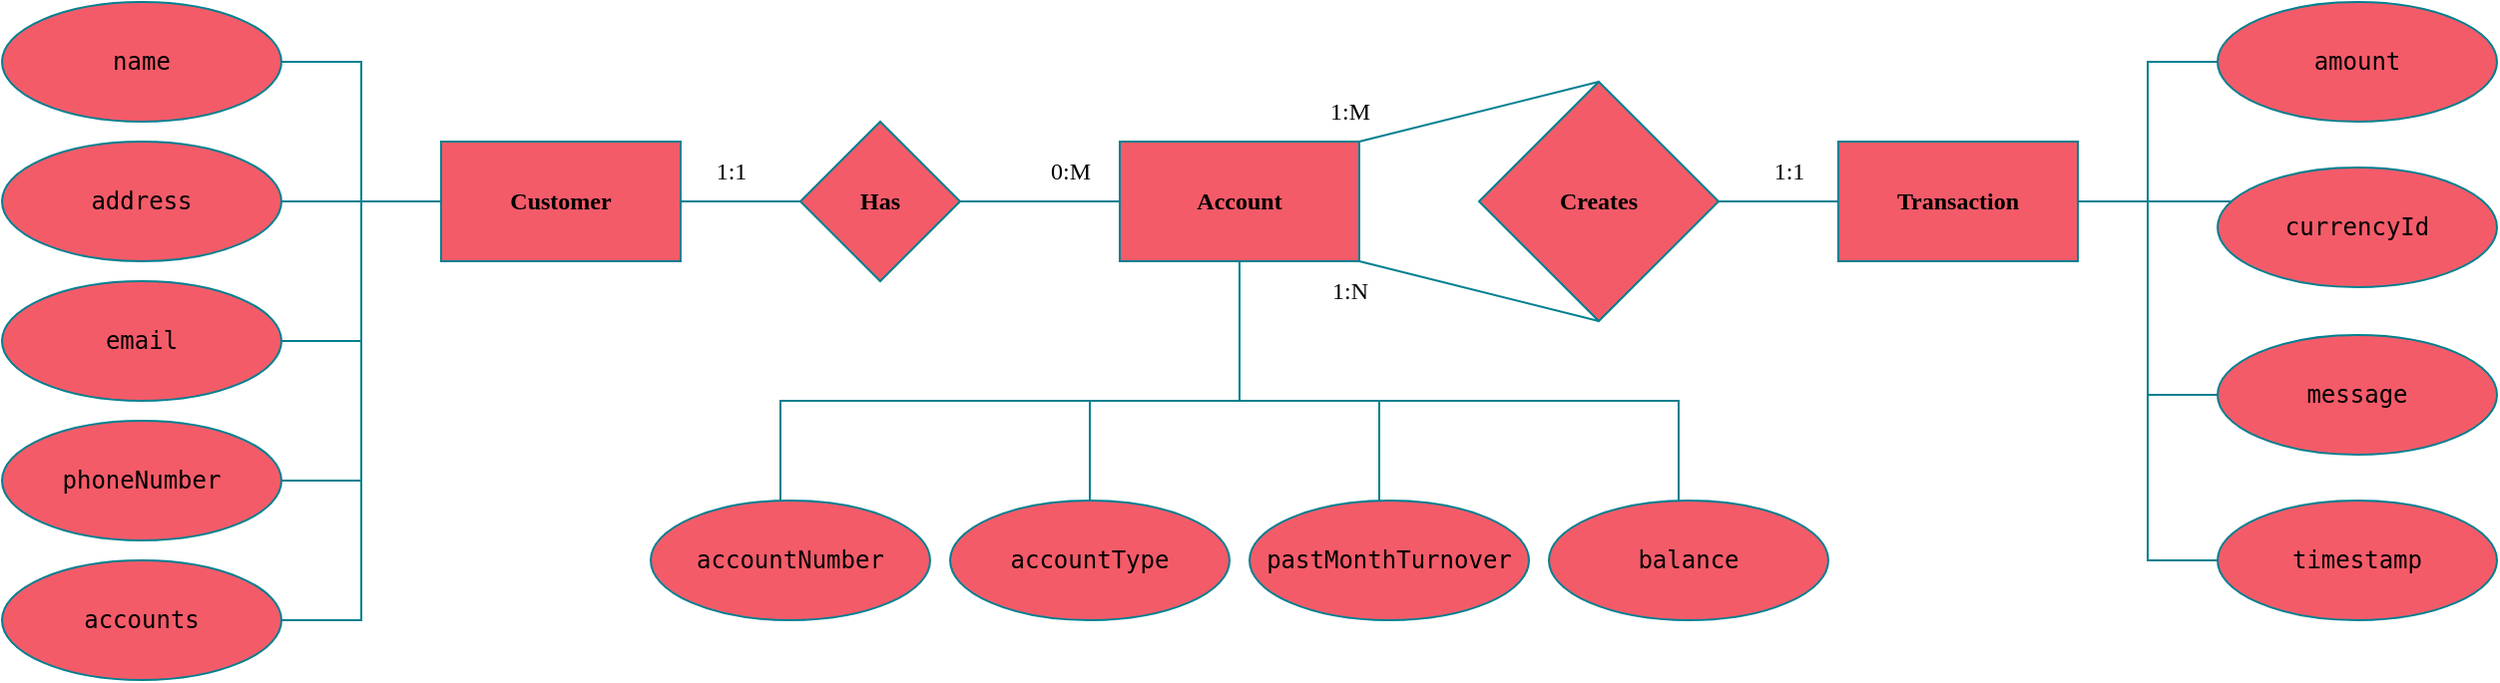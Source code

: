 <mxfile version="24.6.4" type="device">
  <diagram name="Page-1" id="g1uP1Ad3g0f5Xh9DKhoT">
    <mxGraphModel dx="707" dy="386" grid="1" gridSize="10" guides="1" tooltips="1" connect="1" arrows="1" fold="1" page="1" pageScale="1" pageWidth="850" pageHeight="1100" math="0" shadow="0">
      <root>
        <mxCell id="0" />
        <mxCell id="1" parent="0" />
        <mxCell id="aICgjqrGmt-z7lyRgDQK-1" value="Transaction " style="rounded=0;whiteSpace=wrap;html=1;strokeColor=#028090;fontColor=#000000;fillColor=#F45B69;labelBackgroundColor=none;fontFamily=Lucida Console;fontStyle=1" vertex="1" parent="1">
          <mxGeometry x="1120" y="560" width="120" height="60" as="geometry" />
        </mxCell>
        <mxCell id="aICgjqrGmt-z7lyRgDQK-69" style="edgeStyle=orthogonalEdgeStyle;shape=connector;rounded=0;orthogonalLoop=1;jettySize=auto;html=1;entryX=1;entryY=0.5;entryDx=0;entryDy=0;strokeColor=#028090;align=center;verticalAlign=middle;fontFamily=Lucida Console;fontSize=12;fontColor=#000000;labelBackgroundColor=none;endArrow=none;endFill=0;fillColor=#F45B69;" edge="1" parent="1" source="aICgjqrGmt-z7lyRgDQK-5" target="aICgjqrGmt-z7lyRgDQK-1">
          <mxGeometry relative="1" as="geometry" />
        </mxCell>
        <mxCell id="aICgjqrGmt-z7lyRgDQK-5" value="&lt;pre class=&quot;notranslate&quot;&gt;&lt;code&gt;amount&lt;/code&gt;&lt;/pre&gt;" style="ellipse;whiteSpace=wrap;html=1;rounded=0;strokeColor=#028090;align=center;verticalAlign=middle;fontFamily=Lucida Console;fontSize=12;fontColor=#000000;labelBackgroundColor=none;fillColor=#F45B69;" vertex="1" parent="1">
          <mxGeometry x="1310" y="490" width="140" height="60" as="geometry" />
        </mxCell>
        <mxCell id="aICgjqrGmt-z7lyRgDQK-68" style="edgeStyle=orthogonalEdgeStyle;shape=connector;rounded=0;orthogonalLoop=1;jettySize=auto;html=1;entryX=1;entryY=0.5;entryDx=0;entryDy=0;strokeColor=#028090;align=center;verticalAlign=middle;fontFamily=Lucida Console;fontSize=12;fontColor=#000000;labelBackgroundColor=none;endArrow=none;endFill=0;fillColor=#F45B69;" edge="1" parent="1" source="aICgjqrGmt-z7lyRgDQK-6" target="aICgjqrGmt-z7lyRgDQK-1">
          <mxGeometry relative="1" as="geometry">
            <Array as="points">
              <mxPoint x="1290" y="590" />
              <mxPoint x="1290" y="590" />
            </Array>
          </mxGeometry>
        </mxCell>
        <mxCell id="aICgjqrGmt-z7lyRgDQK-6" value="&lt;pre class=&quot;notranslate&quot;&gt;&lt;code&gt;currencyId&lt;/code&gt;&lt;/pre&gt;" style="ellipse;whiteSpace=wrap;html=1;rounded=0;strokeColor=#028090;align=center;verticalAlign=middle;fontFamily=Lucida Console;fontSize=12;fontColor=#000000;labelBackgroundColor=none;fillColor=#F45B69;" vertex="1" parent="1">
          <mxGeometry x="1310" y="573" width="140" height="60" as="geometry" />
        </mxCell>
        <mxCell id="aICgjqrGmt-z7lyRgDQK-72" style="edgeStyle=orthogonalEdgeStyle;shape=connector;rounded=0;orthogonalLoop=1;jettySize=auto;html=1;entryX=1;entryY=0.5;entryDx=0;entryDy=0;strokeColor=#028090;align=center;verticalAlign=middle;fontFamily=Lucida Console;fontSize=12;fontColor=#000000;labelBackgroundColor=none;endArrow=none;endFill=0;fillColor=#F45B69;" edge="1" parent="1" source="aICgjqrGmt-z7lyRgDQK-7" target="aICgjqrGmt-z7lyRgDQK-1">
          <mxGeometry relative="1" as="geometry" />
        </mxCell>
        <mxCell id="aICgjqrGmt-z7lyRgDQK-7" value="&lt;pre class=&quot;notranslate&quot;&gt;&lt;code&gt;message&lt;/code&gt;&lt;/pre&gt;" style="ellipse;whiteSpace=wrap;html=1;rounded=0;strokeColor=#028090;align=center;verticalAlign=middle;fontFamily=Lucida Console;fontSize=12;fontColor=#000000;labelBackgroundColor=none;fillColor=#F45B69;" vertex="1" parent="1">
          <mxGeometry x="1310" y="657" width="140" height="60" as="geometry" />
        </mxCell>
        <mxCell id="aICgjqrGmt-z7lyRgDQK-71" style="edgeStyle=orthogonalEdgeStyle;shape=connector;rounded=0;orthogonalLoop=1;jettySize=auto;html=1;strokeColor=#028090;align=center;verticalAlign=middle;fontFamily=Lucida Console;fontSize=12;fontColor=#000000;labelBackgroundColor=none;endArrow=none;endFill=0;fillColor=#F45B69;entryX=1;entryY=0.5;entryDx=0;entryDy=0;" edge="1" parent="1" source="aICgjqrGmt-z7lyRgDQK-8" target="aICgjqrGmt-z7lyRgDQK-1">
          <mxGeometry relative="1" as="geometry">
            <mxPoint x="1290" y="680" as="targetPoint" />
          </mxGeometry>
        </mxCell>
        <mxCell id="aICgjqrGmt-z7lyRgDQK-8" value="&lt;pre class=&quot;notranslate&quot;&gt;&lt;code&gt;timestamp&lt;/code&gt;&lt;/pre&gt;" style="ellipse;whiteSpace=wrap;html=1;rounded=0;strokeColor=#028090;align=center;verticalAlign=middle;fontFamily=Lucida Console;fontSize=12;fontColor=#000000;labelBackgroundColor=none;fillColor=#F45B69;" vertex="1" parent="1">
          <mxGeometry x="1310" y="740" width="140" height="60" as="geometry" />
        </mxCell>
        <mxCell id="aICgjqrGmt-z7lyRgDQK-25" style="edgeStyle=orthogonalEdgeStyle;shape=connector;rounded=0;orthogonalLoop=1;jettySize=auto;html=1;entryX=1;entryY=0.5;entryDx=0;entryDy=0;strokeColor=#028090;align=center;verticalAlign=middle;fontFamily=Lucida Console;fontSize=12;fontColor=#000000;labelBackgroundColor=none;endArrow=none;endFill=0;fillColor=#F45B69;" edge="1" parent="1" source="aICgjqrGmt-z7lyRgDQK-17" target="aICgjqrGmt-z7lyRgDQK-19">
          <mxGeometry relative="1" as="geometry" />
        </mxCell>
        <mxCell id="aICgjqrGmt-z7lyRgDQK-26" style="edgeStyle=orthogonalEdgeStyle;shape=connector;rounded=0;orthogonalLoop=1;jettySize=auto;html=1;entryX=1;entryY=0.5;entryDx=0;entryDy=0;strokeColor=#028090;align=center;verticalAlign=middle;fontFamily=Lucida Console;fontSize=12;fontColor=#000000;labelBackgroundColor=none;endArrow=none;endFill=0;fillColor=#F45B69;" edge="1" parent="1" source="aICgjqrGmt-z7lyRgDQK-17" target="aICgjqrGmt-z7lyRgDQK-20">
          <mxGeometry relative="1" as="geometry">
            <Array as="points">
              <mxPoint x="340" y="590" />
            </Array>
          </mxGeometry>
        </mxCell>
        <mxCell id="aICgjqrGmt-z7lyRgDQK-27" style="edgeStyle=orthogonalEdgeStyle;shape=connector;rounded=0;orthogonalLoop=1;jettySize=auto;html=1;entryX=1;entryY=0.5;entryDx=0;entryDy=0;strokeColor=#028090;align=center;verticalAlign=middle;fontFamily=Lucida Console;fontSize=12;fontColor=#000000;labelBackgroundColor=none;endArrow=none;endFill=0;fillColor=#F45B69;" edge="1" parent="1" source="aICgjqrGmt-z7lyRgDQK-17" target="aICgjqrGmt-z7lyRgDQK-21">
          <mxGeometry relative="1" as="geometry" />
        </mxCell>
        <mxCell id="aICgjqrGmt-z7lyRgDQK-28" style="edgeStyle=orthogonalEdgeStyle;shape=connector;rounded=0;orthogonalLoop=1;jettySize=auto;html=1;entryX=1;entryY=0.5;entryDx=0;entryDy=0;strokeColor=#028090;align=center;verticalAlign=middle;fontFamily=Lucida Console;fontSize=12;fontColor=#000000;labelBackgroundColor=none;endArrow=none;endFill=0;fillColor=#F45B69;" edge="1" parent="1" source="aICgjqrGmt-z7lyRgDQK-17" target="aICgjqrGmt-z7lyRgDQK-22">
          <mxGeometry relative="1" as="geometry" />
        </mxCell>
        <mxCell id="aICgjqrGmt-z7lyRgDQK-29" style="edgeStyle=orthogonalEdgeStyle;shape=connector;rounded=0;orthogonalLoop=1;jettySize=auto;html=1;entryX=1;entryY=0.5;entryDx=0;entryDy=0;strokeColor=#028090;align=center;verticalAlign=middle;fontFamily=Lucida Console;fontSize=12;fontColor=#000000;labelBackgroundColor=none;endArrow=none;endFill=0;fillColor=#F45B69;" edge="1" parent="1" source="aICgjqrGmt-z7lyRgDQK-17" target="aICgjqrGmt-z7lyRgDQK-23">
          <mxGeometry relative="1" as="geometry" />
        </mxCell>
        <mxCell id="aICgjqrGmt-z7lyRgDQK-38" style="edgeStyle=orthogonalEdgeStyle;shape=connector;rounded=0;orthogonalLoop=1;jettySize=auto;html=1;strokeColor=#028090;align=center;verticalAlign=middle;fontFamily=Lucida Console;fontSize=12;fontColor=#000000;labelBackgroundColor=none;endArrow=none;endFill=0;fillColor=#F45B69;" edge="1" parent="1" source="aICgjqrGmt-z7lyRgDQK-17" target="aICgjqrGmt-z7lyRgDQK-37">
          <mxGeometry relative="1" as="geometry" />
        </mxCell>
        <mxCell id="aICgjqrGmt-z7lyRgDQK-17" value="Customer " style="rounded=0;whiteSpace=wrap;html=1;strokeColor=#028090;fontColor=#000000;fillColor=#F45B69;labelBackgroundColor=none;fontFamily=Lucida Console;fontStyle=1" vertex="1" parent="1">
          <mxGeometry x="420" y="560" width="120" height="60" as="geometry" />
        </mxCell>
        <mxCell id="aICgjqrGmt-z7lyRgDQK-19" value="&lt;pre class=&quot;notranslate&quot;&gt;&lt;code&gt;name&lt;/code&gt;&lt;/pre&gt;" style="ellipse;whiteSpace=wrap;html=1;rounded=0;strokeColor=#028090;align=center;verticalAlign=middle;fontFamily=Lucida Console;fontSize=12;fontColor=#000000;labelBackgroundColor=none;fillColor=#F45B69;" vertex="1" parent="1">
          <mxGeometry x="200" y="490" width="140" height="60" as="geometry" />
        </mxCell>
        <mxCell id="aICgjqrGmt-z7lyRgDQK-20" value="&lt;pre class=&quot;notranslate&quot;&gt;&lt;code&gt;address&lt;/code&gt;&lt;/pre&gt;" style="ellipse;whiteSpace=wrap;html=1;rounded=0;strokeColor=#028090;align=center;verticalAlign=middle;fontFamily=Lucida Console;fontSize=12;fontColor=#000000;labelBackgroundColor=none;fillColor=#F45B69;" vertex="1" parent="1">
          <mxGeometry x="200" y="560" width="140" height="60" as="geometry" />
        </mxCell>
        <mxCell id="aICgjqrGmt-z7lyRgDQK-21" value="&lt;pre class=&quot;notranslate&quot;&gt;&lt;code&gt;email&lt;/code&gt;&lt;/pre&gt;" style="ellipse;whiteSpace=wrap;html=1;rounded=0;strokeColor=#028090;align=center;verticalAlign=middle;fontFamily=Lucida Console;fontSize=12;fontColor=#000000;labelBackgroundColor=none;fillColor=#F45B69;" vertex="1" parent="1">
          <mxGeometry x="200" y="630" width="140" height="60" as="geometry" />
        </mxCell>
        <mxCell id="aICgjqrGmt-z7lyRgDQK-22" value="&lt;pre class=&quot;notranslate&quot;&gt;&lt;code&gt;phoneNumber&lt;/code&gt;&lt;/pre&gt;" style="ellipse;whiteSpace=wrap;html=1;rounded=0;strokeColor=#028090;align=center;verticalAlign=middle;fontFamily=Lucida Console;fontSize=12;fontColor=#000000;labelBackgroundColor=none;fillColor=#F45B69;" vertex="1" parent="1">
          <mxGeometry x="200" y="700" width="140" height="60" as="geometry" />
        </mxCell>
        <mxCell id="aICgjqrGmt-z7lyRgDQK-23" value="&lt;pre class=&quot;notranslate&quot;&gt;&lt;code&gt;accounts&lt;/code&gt;&lt;/pre&gt;" style="ellipse;whiteSpace=wrap;html=1;rounded=0;strokeColor=#028090;align=center;verticalAlign=middle;fontFamily=Lucida Console;fontSize=12;fontColor=#000000;labelBackgroundColor=none;fillColor=#F45B69;" vertex="1" parent="1">
          <mxGeometry x="200" y="770" width="140" height="60" as="geometry" />
        </mxCell>
        <mxCell id="aICgjqrGmt-z7lyRgDQK-60" style="edgeStyle=orthogonalEdgeStyle;shape=connector;rounded=0;orthogonalLoop=1;jettySize=auto;html=1;entryX=0.5;entryY=0;entryDx=0;entryDy=0;strokeColor=#028090;align=center;verticalAlign=middle;fontFamily=Lucida Console;fontSize=12;fontColor=#000000;labelBackgroundColor=none;endArrow=none;endFill=0;fillColor=#F45B69;" edge="1" parent="1" source="aICgjqrGmt-z7lyRgDQK-31" target="aICgjqrGmt-z7lyRgDQK-34">
          <mxGeometry relative="1" as="geometry">
            <Array as="points">
              <mxPoint x="820" y="690" />
              <mxPoint x="745" y="690" />
            </Array>
          </mxGeometry>
        </mxCell>
        <mxCell id="aICgjqrGmt-z7lyRgDQK-31" value="Account" style="rounded=0;whiteSpace=wrap;html=1;strokeColor=#028090;fontColor=#000000;fillColor=#F45B69;labelBackgroundColor=none;fontFamily=Lucida Console;fontStyle=1" vertex="1" parent="1">
          <mxGeometry x="760" y="560" width="120" height="60" as="geometry" />
        </mxCell>
        <mxCell id="aICgjqrGmt-z7lyRgDQK-61" style="edgeStyle=orthogonalEdgeStyle;shape=connector;rounded=0;orthogonalLoop=1;jettySize=auto;html=1;entryX=0.5;entryY=1;entryDx=0;entryDy=0;strokeColor=#028090;align=center;verticalAlign=middle;fontFamily=Lucida Console;fontSize=12;fontColor=#000000;labelBackgroundColor=none;endArrow=none;endFill=0;fillColor=#F45B69;" edge="1" parent="1" source="aICgjqrGmt-z7lyRgDQK-33" target="aICgjqrGmt-z7lyRgDQK-31">
          <mxGeometry relative="1" as="geometry">
            <Array as="points">
              <mxPoint x="590" y="690" />
              <mxPoint x="820" y="690" />
            </Array>
          </mxGeometry>
        </mxCell>
        <mxCell id="aICgjqrGmt-z7lyRgDQK-33" value="&lt;pre class=&quot;notranslate&quot;&gt;&lt;code&gt;accountNumber&lt;/code&gt;&lt;/pre&gt;" style="ellipse;whiteSpace=wrap;html=1;rounded=0;strokeColor=#028090;align=center;verticalAlign=middle;fontFamily=Lucida Console;fontSize=12;fontColor=#000000;labelBackgroundColor=none;fillColor=#F45B69;" vertex="1" parent="1">
          <mxGeometry x="525" y="740" width="140" height="60" as="geometry" />
        </mxCell>
        <mxCell id="aICgjqrGmt-z7lyRgDQK-34" value="&lt;pre class=&quot;notranslate&quot;&gt;&lt;code&gt;accountType&lt;/code&gt;&lt;/pre&gt;" style="ellipse;whiteSpace=wrap;html=1;rounded=0;strokeColor=#028090;align=center;verticalAlign=middle;fontFamily=Lucida Console;fontSize=12;fontColor=#000000;labelBackgroundColor=none;fillColor=#F45B69;" vertex="1" parent="1">
          <mxGeometry x="675" y="740" width="140" height="60" as="geometry" />
        </mxCell>
        <mxCell id="aICgjqrGmt-z7lyRgDQK-63" style="edgeStyle=orthogonalEdgeStyle;shape=connector;rounded=0;orthogonalLoop=1;jettySize=auto;html=1;entryX=0.5;entryY=1;entryDx=0;entryDy=0;strokeColor=#028090;align=center;verticalAlign=middle;fontFamily=Lucida Console;fontSize=12;fontColor=#000000;labelBackgroundColor=none;endArrow=none;endFill=0;fillColor=#F45B69;" edge="1" parent="1" source="aICgjqrGmt-z7lyRgDQK-35" target="aICgjqrGmt-z7lyRgDQK-31">
          <mxGeometry relative="1" as="geometry">
            <Array as="points">
              <mxPoint x="1040" y="690" />
              <mxPoint x="820" y="690" />
            </Array>
          </mxGeometry>
        </mxCell>
        <mxCell id="aICgjqrGmt-z7lyRgDQK-35" value="&lt;pre class=&quot;notranslate&quot;&gt;&lt;code&gt;balance&lt;/code&gt;&lt;/pre&gt;" style="ellipse;whiteSpace=wrap;html=1;rounded=0;strokeColor=#028090;align=center;verticalAlign=middle;fontFamily=Lucida Console;fontSize=12;fontColor=#000000;labelBackgroundColor=none;fillColor=#F45B69;" vertex="1" parent="1">
          <mxGeometry x="975" y="740" width="140" height="60" as="geometry" />
        </mxCell>
        <mxCell id="aICgjqrGmt-z7lyRgDQK-62" style="edgeStyle=orthogonalEdgeStyle;shape=connector;rounded=0;orthogonalLoop=1;jettySize=auto;html=1;entryX=0.5;entryY=1;entryDx=0;entryDy=0;strokeColor=#028090;align=center;verticalAlign=middle;fontFamily=Lucida Console;fontSize=12;fontColor=#000000;labelBackgroundColor=none;endArrow=none;endFill=0;fillColor=#F45B69;" edge="1" parent="1" source="aICgjqrGmt-z7lyRgDQK-36" target="aICgjqrGmt-z7lyRgDQK-31">
          <mxGeometry relative="1" as="geometry">
            <Array as="points">
              <mxPoint x="890" y="690" />
              <mxPoint x="820" y="690" />
            </Array>
          </mxGeometry>
        </mxCell>
        <mxCell id="aICgjqrGmt-z7lyRgDQK-36" value="&lt;pre class=&quot;notranslate&quot;&gt;&lt;code&gt;pastMonthTurnover&lt;/code&gt;&lt;/pre&gt;" style="ellipse;whiteSpace=wrap;html=1;rounded=0;strokeColor=#028090;align=center;verticalAlign=middle;fontFamily=Lucida Console;fontSize=12;fontColor=#000000;labelBackgroundColor=none;fillColor=#F45B69;" vertex="1" parent="1">
          <mxGeometry x="825" y="740" width="140" height="60" as="geometry" />
        </mxCell>
        <mxCell id="aICgjqrGmt-z7lyRgDQK-39" style="edgeStyle=orthogonalEdgeStyle;shape=connector;rounded=0;orthogonalLoop=1;jettySize=auto;html=1;strokeColor=#028090;align=center;verticalAlign=middle;fontFamily=Lucida Console;fontSize=12;fontColor=#000000;labelBackgroundColor=none;endArrow=none;endFill=0;fillColor=#F45B69;" edge="1" parent="1" source="aICgjqrGmt-z7lyRgDQK-37" target="aICgjqrGmt-z7lyRgDQK-31">
          <mxGeometry relative="1" as="geometry" />
        </mxCell>
        <mxCell id="aICgjqrGmt-z7lyRgDQK-37" value="Has" style="rhombus;whiteSpace=wrap;html=1;rounded=0;strokeColor=#028090;align=center;verticalAlign=middle;fontFamily=Lucida Console;fontSize=12;fontColor=#000000;labelBackgroundColor=none;fillColor=#F45B69;fontStyle=1" vertex="1" parent="1">
          <mxGeometry x="600" y="550" width="80" height="80" as="geometry" />
        </mxCell>
        <mxCell id="aICgjqrGmt-z7lyRgDQK-40" value="0:M" style="text;html=1;align=center;verticalAlign=middle;resizable=0;points=[];autosize=1;strokeColor=none;fillColor=none;fontFamily=Lucida Console;fontSize=12;fontColor=#000000;labelBackgroundColor=none;" vertex="1" parent="1">
          <mxGeometry x="710" y="560" width="50" height="30" as="geometry" />
        </mxCell>
        <mxCell id="aICgjqrGmt-z7lyRgDQK-41" value="1:1" style="text;html=1;align=center;verticalAlign=middle;resizable=0;points=[];autosize=1;strokeColor=none;fillColor=none;fontFamily=Lucida Console;fontSize=12;fontColor=#000000;labelBackgroundColor=none;" vertex="1" parent="1">
          <mxGeometry x="540" y="560" width="50" height="30" as="geometry" />
        </mxCell>
        <mxCell id="aICgjqrGmt-z7lyRgDQK-57" style="shape=connector;rounded=0;orthogonalLoop=1;jettySize=auto;html=1;entryX=1;entryY=1;entryDx=0;entryDy=0;strokeColor=#028090;align=center;verticalAlign=middle;fontFamily=Lucida Console;fontSize=12;fontColor=#000000;labelBackgroundColor=none;endArrow=none;endFill=0;fillColor=#F45B69;exitX=0.5;exitY=1;exitDx=0;exitDy=0;" edge="1" parent="1" source="aICgjqrGmt-z7lyRgDQK-42" target="aICgjqrGmt-z7lyRgDQK-31">
          <mxGeometry relative="1" as="geometry" />
        </mxCell>
        <mxCell id="aICgjqrGmt-z7lyRgDQK-64" style="edgeStyle=orthogonalEdgeStyle;shape=connector;rounded=0;orthogonalLoop=1;jettySize=auto;html=1;entryX=0;entryY=0.5;entryDx=0;entryDy=0;strokeColor=#028090;align=center;verticalAlign=middle;fontFamily=Lucida Console;fontSize=12;fontColor=#000000;labelBackgroundColor=none;endArrow=none;endFill=0;fillColor=#F45B69;" edge="1" parent="1" source="aICgjqrGmt-z7lyRgDQK-42" target="aICgjqrGmt-z7lyRgDQK-1">
          <mxGeometry relative="1" as="geometry" />
        </mxCell>
        <mxCell id="aICgjqrGmt-z7lyRgDQK-42" value="Creates" style="rhombus;whiteSpace=wrap;html=1;rounded=0;strokeColor=#028090;align=center;verticalAlign=middle;fontFamily=Lucida Console;fontSize=12;fontColor=#000000;labelBackgroundColor=none;fillColor=#F45B69;fontStyle=1" vertex="1" parent="1">
          <mxGeometry x="940" y="530" width="120" height="120" as="geometry" />
        </mxCell>
        <mxCell id="aICgjqrGmt-z7lyRgDQK-45" value="1:M" style="text;html=1;align=center;verticalAlign=middle;resizable=0;points=[];autosize=1;strokeColor=none;fillColor=none;fontFamily=Lucida Console;fontSize=12;fontColor=#000000;labelBackgroundColor=none;" vertex="1" parent="1">
          <mxGeometry x="850" y="530" width="50" height="30" as="geometry" />
        </mxCell>
        <mxCell id="aICgjqrGmt-z7lyRgDQK-58" style="shape=connector;rounded=0;orthogonalLoop=1;jettySize=auto;html=1;entryX=1;entryY=0;entryDx=0;entryDy=0;strokeColor=#028090;align=center;verticalAlign=middle;fontFamily=Lucida Console;fontSize=12;fontColor=#000000;labelBackgroundColor=none;endArrow=none;endFill=0;fillColor=#F45B69;exitX=0.5;exitY=0;exitDx=0;exitDy=0;" edge="1" parent="1" source="aICgjqrGmt-z7lyRgDQK-42" target="aICgjqrGmt-z7lyRgDQK-31">
          <mxGeometry relative="1" as="geometry" />
        </mxCell>
        <mxCell id="aICgjqrGmt-z7lyRgDQK-59" value="1:N" style="text;html=1;align=center;verticalAlign=middle;resizable=0;points=[];autosize=1;strokeColor=none;fillColor=none;fontFamily=Lucida Console;fontSize=12;fontColor=#000000;labelBackgroundColor=none;" vertex="1" parent="1">
          <mxGeometry x="850" y="620" width="50" height="30" as="geometry" />
        </mxCell>
        <mxCell id="aICgjqrGmt-z7lyRgDQK-67" value="1:1" style="text;html=1;align=center;verticalAlign=middle;resizable=0;points=[];autosize=1;strokeColor=none;fillColor=none;fontFamily=Lucida Console;fontSize=12;fontColor=#000000;labelBackgroundColor=none;" vertex="1" parent="1">
          <mxGeometry x="1070" y="560" width="50" height="30" as="geometry" />
        </mxCell>
      </root>
    </mxGraphModel>
  </diagram>
</mxfile>
